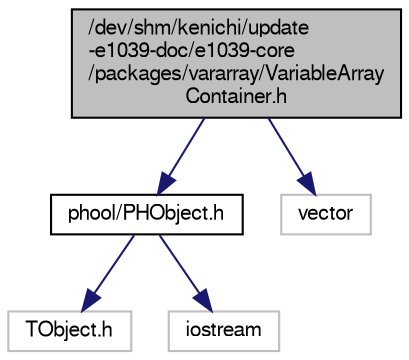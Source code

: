 digraph "/dev/shm/kenichi/update-e1039-doc/e1039-core/packages/vararray/VariableArrayContainer.h"
{
  bgcolor="transparent";
  edge [fontname="FreeSans",fontsize="10",labelfontname="FreeSans",labelfontsize="10"];
  node [fontname="FreeSans",fontsize="10",shape=record];
  Node1 [label="/dev/shm/kenichi/update\l-e1039-doc/e1039-core\l/packages/vararray/VariableArray\lContainer.h",height=0.2,width=0.4,color="black", fillcolor="grey75", style="filled" fontcolor="black"];
  Node1 -> Node2 [color="midnightblue",fontsize="10",style="solid",fontname="FreeSans"];
  Node2 [label="phool/PHObject.h",height=0.2,width=0.4,color="black",URL="$df/d32/PHObject_8h.html"];
  Node2 -> Node3 [color="midnightblue",fontsize="10",style="solid",fontname="FreeSans"];
  Node3 [label="TObject.h",height=0.2,width=0.4,color="grey75"];
  Node2 -> Node4 [color="midnightblue",fontsize="10",style="solid",fontname="FreeSans"];
  Node4 [label="iostream",height=0.2,width=0.4,color="grey75"];
  Node1 -> Node5 [color="midnightblue",fontsize="10",style="solid",fontname="FreeSans"];
  Node5 [label="vector",height=0.2,width=0.4,color="grey75"];
}
